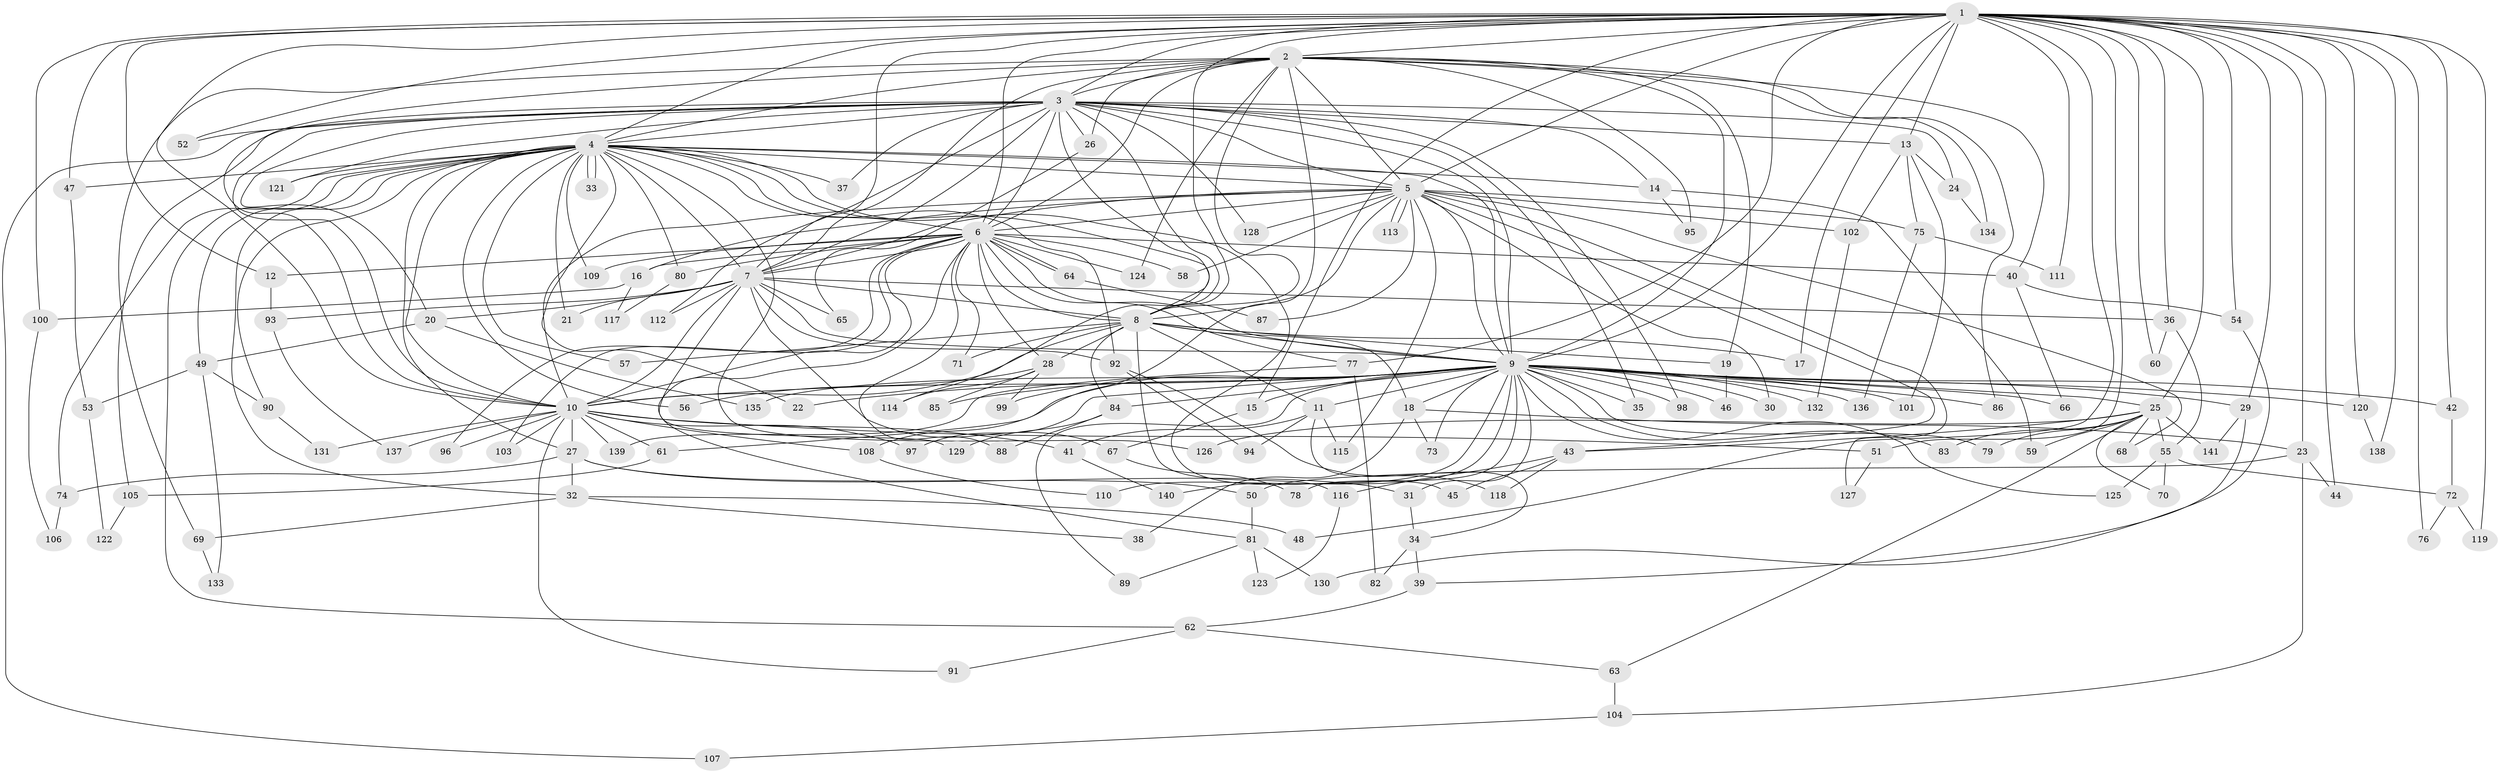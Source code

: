 // coarse degree distribution, {30: 0.01818181818181818, 18: 0.00909090909090909, 23: 0.01818181818181818, 21: 0.00909090909090909, 19: 0.00909090909090909, 17: 0.00909090909090909, 41: 0.00909090909090909, 22: 0.00909090909090909, 6: 0.045454545454545456, 3: 0.22727272727272727, 4: 0.10909090909090909, 5: 0.05454545454545454, 2: 0.4636363636363636, 11: 0.00909090909090909}
// Generated by graph-tools (version 1.1) at 2025/51/02/27/25 19:51:42]
// undirected, 141 vertices, 307 edges
graph export_dot {
graph [start="1"]
  node [color=gray90,style=filled];
  1;
  2;
  3;
  4;
  5;
  6;
  7;
  8;
  9;
  10;
  11;
  12;
  13;
  14;
  15;
  16;
  17;
  18;
  19;
  20;
  21;
  22;
  23;
  24;
  25;
  26;
  27;
  28;
  29;
  30;
  31;
  32;
  33;
  34;
  35;
  36;
  37;
  38;
  39;
  40;
  41;
  42;
  43;
  44;
  45;
  46;
  47;
  48;
  49;
  50;
  51;
  52;
  53;
  54;
  55;
  56;
  57;
  58;
  59;
  60;
  61;
  62;
  63;
  64;
  65;
  66;
  67;
  68;
  69;
  70;
  71;
  72;
  73;
  74;
  75;
  76;
  77;
  78;
  79;
  80;
  81;
  82;
  83;
  84;
  85;
  86;
  87;
  88;
  89;
  90;
  91;
  92;
  93;
  94;
  95;
  96;
  97;
  98;
  99;
  100;
  101;
  102;
  103;
  104;
  105;
  106;
  107;
  108;
  109;
  110;
  111;
  112;
  113;
  114;
  115;
  116;
  117;
  118;
  119;
  120;
  121;
  122;
  123;
  124;
  125;
  126;
  127;
  128;
  129;
  130;
  131;
  132;
  133;
  134;
  135;
  136;
  137;
  138;
  139;
  140;
  141;
  1 -- 2;
  1 -- 3;
  1 -- 4;
  1 -- 5;
  1 -- 6;
  1 -- 7;
  1 -- 8;
  1 -- 9;
  1 -- 10;
  1 -- 12;
  1 -- 13;
  1 -- 15;
  1 -- 17;
  1 -- 23;
  1 -- 25;
  1 -- 29;
  1 -- 36;
  1 -- 42;
  1 -- 44;
  1 -- 47;
  1 -- 48;
  1 -- 51;
  1 -- 52;
  1 -- 54;
  1 -- 60;
  1 -- 76;
  1 -- 77;
  1 -- 100;
  1 -- 111;
  1 -- 119;
  1 -- 120;
  1 -- 138;
  2 -- 3;
  2 -- 4;
  2 -- 5;
  2 -- 6;
  2 -- 7;
  2 -- 8;
  2 -- 9;
  2 -- 10;
  2 -- 19;
  2 -- 26;
  2 -- 40;
  2 -- 69;
  2 -- 86;
  2 -- 95;
  2 -- 108;
  2 -- 124;
  2 -- 134;
  3 -- 4;
  3 -- 5;
  3 -- 6;
  3 -- 7;
  3 -- 8;
  3 -- 9;
  3 -- 10;
  3 -- 13;
  3 -- 14;
  3 -- 20;
  3 -- 24;
  3 -- 26;
  3 -- 35;
  3 -- 37;
  3 -- 52;
  3 -- 98;
  3 -- 105;
  3 -- 107;
  3 -- 112;
  3 -- 114;
  3 -- 121;
  3 -- 128;
  4 -- 5;
  4 -- 6;
  4 -- 7;
  4 -- 8;
  4 -- 9;
  4 -- 10;
  4 -- 14;
  4 -- 21;
  4 -- 22;
  4 -- 27;
  4 -- 32;
  4 -- 33;
  4 -- 33;
  4 -- 37;
  4 -- 45;
  4 -- 47;
  4 -- 49;
  4 -- 56;
  4 -- 57;
  4 -- 62;
  4 -- 74;
  4 -- 80;
  4 -- 90;
  4 -- 92;
  4 -- 109;
  4 -- 121;
  4 -- 126;
  5 -- 6;
  5 -- 7;
  5 -- 8;
  5 -- 9;
  5 -- 10;
  5 -- 16;
  5 -- 30;
  5 -- 43;
  5 -- 58;
  5 -- 68;
  5 -- 75;
  5 -- 87;
  5 -- 102;
  5 -- 113;
  5 -- 113;
  5 -- 115;
  5 -- 127;
  5 -- 128;
  6 -- 7;
  6 -- 8;
  6 -- 9;
  6 -- 10;
  6 -- 12;
  6 -- 16;
  6 -- 28;
  6 -- 40;
  6 -- 58;
  6 -- 64;
  6 -- 64;
  6 -- 71;
  6 -- 77;
  6 -- 80;
  6 -- 81;
  6 -- 88;
  6 -- 96;
  6 -- 103;
  6 -- 109;
  6 -- 124;
  7 -- 8;
  7 -- 9;
  7 -- 10;
  7 -- 20;
  7 -- 21;
  7 -- 36;
  7 -- 65;
  7 -- 67;
  7 -- 92;
  7 -- 93;
  7 -- 112;
  7 -- 129;
  8 -- 9;
  8 -- 10;
  8 -- 11;
  8 -- 17;
  8 -- 18;
  8 -- 19;
  8 -- 28;
  8 -- 57;
  8 -- 71;
  8 -- 84;
  8 -- 116;
  9 -- 10;
  9 -- 11;
  9 -- 15;
  9 -- 18;
  9 -- 22;
  9 -- 25;
  9 -- 29;
  9 -- 30;
  9 -- 31;
  9 -- 35;
  9 -- 42;
  9 -- 46;
  9 -- 61;
  9 -- 66;
  9 -- 73;
  9 -- 78;
  9 -- 79;
  9 -- 83;
  9 -- 84;
  9 -- 85;
  9 -- 86;
  9 -- 89;
  9 -- 97;
  9 -- 98;
  9 -- 99;
  9 -- 101;
  9 -- 110;
  9 -- 120;
  9 -- 125;
  9 -- 132;
  9 -- 135;
  9 -- 136;
  9 -- 140;
  10 -- 27;
  10 -- 41;
  10 -- 51;
  10 -- 61;
  10 -- 91;
  10 -- 96;
  10 -- 97;
  10 -- 103;
  10 -- 108;
  10 -- 131;
  10 -- 137;
  10 -- 139;
  11 -- 34;
  11 -- 41;
  11 -- 94;
  11 -- 115;
  12 -- 93;
  13 -- 24;
  13 -- 75;
  13 -- 101;
  13 -- 102;
  14 -- 59;
  14 -- 95;
  15 -- 67;
  16 -- 100;
  16 -- 117;
  18 -- 23;
  18 -- 38;
  18 -- 73;
  19 -- 46;
  20 -- 49;
  20 -- 135;
  23 -- 44;
  23 -- 50;
  23 -- 104;
  24 -- 134;
  25 -- 43;
  25 -- 55;
  25 -- 59;
  25 -- 63;
  25 -- 68;
  25 -- 70;
  25 -- 79;
  25 -- 83;
  25 -- 126;
  25 -- 141;
  26 -- 65;
  27 -- 31;
  27 -- 32;
  27 -- 50;
  27 -- 74;
  28 -- 56;
  28 -- 85;
  28 -- 99;
  28 -- 114;
  29 -- 39;
  29 -- 141;
  31 -- 34;
  32 -- 38;
  32 -- 48;
  32 -- 69;
  34 -- 39;
  34 -- 82;
  36 -- 55;
  36 -- 60;
  39 -- 62;
  40 -- 54;
  40 -- 66;
  41 -- 140;
  42 -- 72;
  43 -- 45;
  43 -- 116;
  43 -- 118;
  47 -- 53;
  49 -- 53;
  49 -- 90;
  49 -- 133;
  50 -- 81;
  51 -- 127;
  53 -- 122;
  54 -- 130;
  55 -- 70;
  55 -- 72;
  55 -- 125;
  61 -- 105;
  62 -- 63;
  62 -- 91;
  63 -- 104;
  64 -- 87;
  67 -- 78;
  69 -- 133;
  72 -- 76;
  72 -- 119;
  74 -- 106;
  75 -- 111;
  75 -- 136;
  77 -- 82;
  77 -- 139;
  80 -- 117;
  81 -- 89;
  81 -- 123;
  81 -- 130;
  84 -- 88;
  84 -- 129;
  90 -- 131;
  92 -- 94;
  92 -- 118;
  93 -- 137;
  100 -- 106;
  102 -- 132;
  104 -- 107;
  105 -- 122;
  108 -- 110;
  116 -- 123;
  120 -- 138;
}
